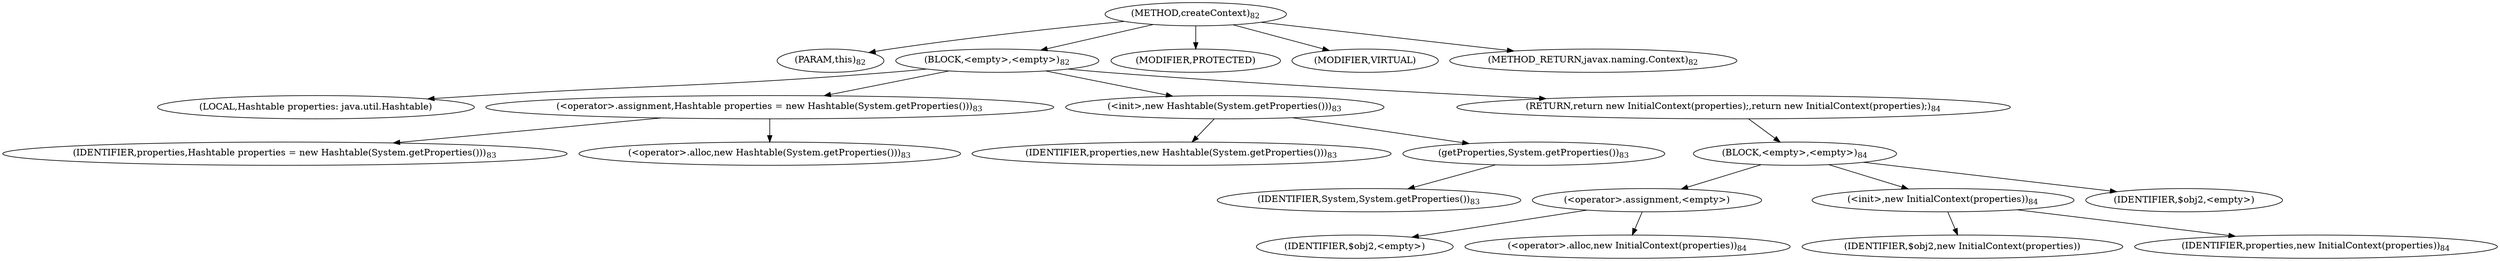digraph "createContext" {  
"154" [label = <(METHOD,createContext)<SUB>82</SUB>> ]
"155" [label = <(PARAM,this)<SUB>82</SUB>> ]
"156" [label = <(BLOCK,&lt;empty&gt;,&lt;empty&gt;)<SUB>82</SUB>> ]
"18" [label = <(LOCAL,Hashtable properties: java.util.Hashtable)> ]
"157" [label = <(&lt;operator&gt;.assignment,Hashtable properties = new Hashtable(System.getProperties()))<SUB>83</SUB>> ]
"158" [label = <(IDENTIFIER,properties,Hashtable properties = new Hashtable(System.getProperties()))<SUB>83</SUB>> ]
"159" [label = <(&lt;operator&gt;.alloc,new Hashtable(System.getProperties()))<SUB>83</SUB>> ]
"160" [label = <(&lt;init&gt;,new Hashtable(System.getProperties()))<SUB>83</SUB>> ]
"17" [label = <(IDENTIFIER,properties,new Hashtable(System.getProperties()))<SUB>83</SUB>> ]
"161" [label = <(getProperties,System.getProperties())<SUB>83</SUB>> ]
"162" [label = <(IDENTIFIER,System,System.getProperties())<SUB>83</SUB>> ]
"163" [label = <(RETURN,return new InitialContext(properties);,return new InitialContext(properties);)<SUB>84</SUB>> ]
"164" [label = <(BLOCK,&lt;empty&gt;,&lt;empty&gt;)<SUB>84</SUB>> ]
"165" [label = <(&lt;operator&gt;.assignment,&lt;empty&gt;)> ]
"166" [label = <(IDENTIFIER,$obj2,&lt;empty&gt;)> ]
"167" [label = <(&lt;operator&gt;.alloc,new InitialContext(properties))<SUB>84</SUB>> ]
"168" [label = <(&lt;init&gt;,new InitialContext(properties))<SUB>84</SUB>> ]
"169" [label = <(IDENTIFIER,$obj2,new InitialContext(properties))> ]
"170" [label = <(IDENTIFIER,properties,new InitialContext(properties))<SUB>84</SUB>> ]
"171" [label = <(IDENTIFIER,$obj2,&lt;empty&gt;)> ]
"172" [label = <(MODIFIER,PROTECTED)> ]
"173" [label = <(MODIFIER,VIRTUAL)> ]
"174" [label = <(METHOD_RETURN,javax.naming.Context)<SUB>82</SUB>> ]
  "154" -> "155" 
  "154" -> "156" 
  "154" -> "172" 
  "154" -> "173" 
  "154" -> "174" 
  "156" -> "18" 
  "156" -> "157" 
  "156" -> "160" 
  "156" -> "163" 
  "157" -> "158" 
  "157" -> "159" 
  "160" -> "17" 
  "160" -> "161" 
  "161" -> "162" 
  "163" -> "164" 
  "164" -> "165" 
  "164" -> "168" 
  "164" -> "171" 
  "165" -> "166" 
  "165" -> "167" 
  "168" -> "169" 
  "168" -> "170" 
}
